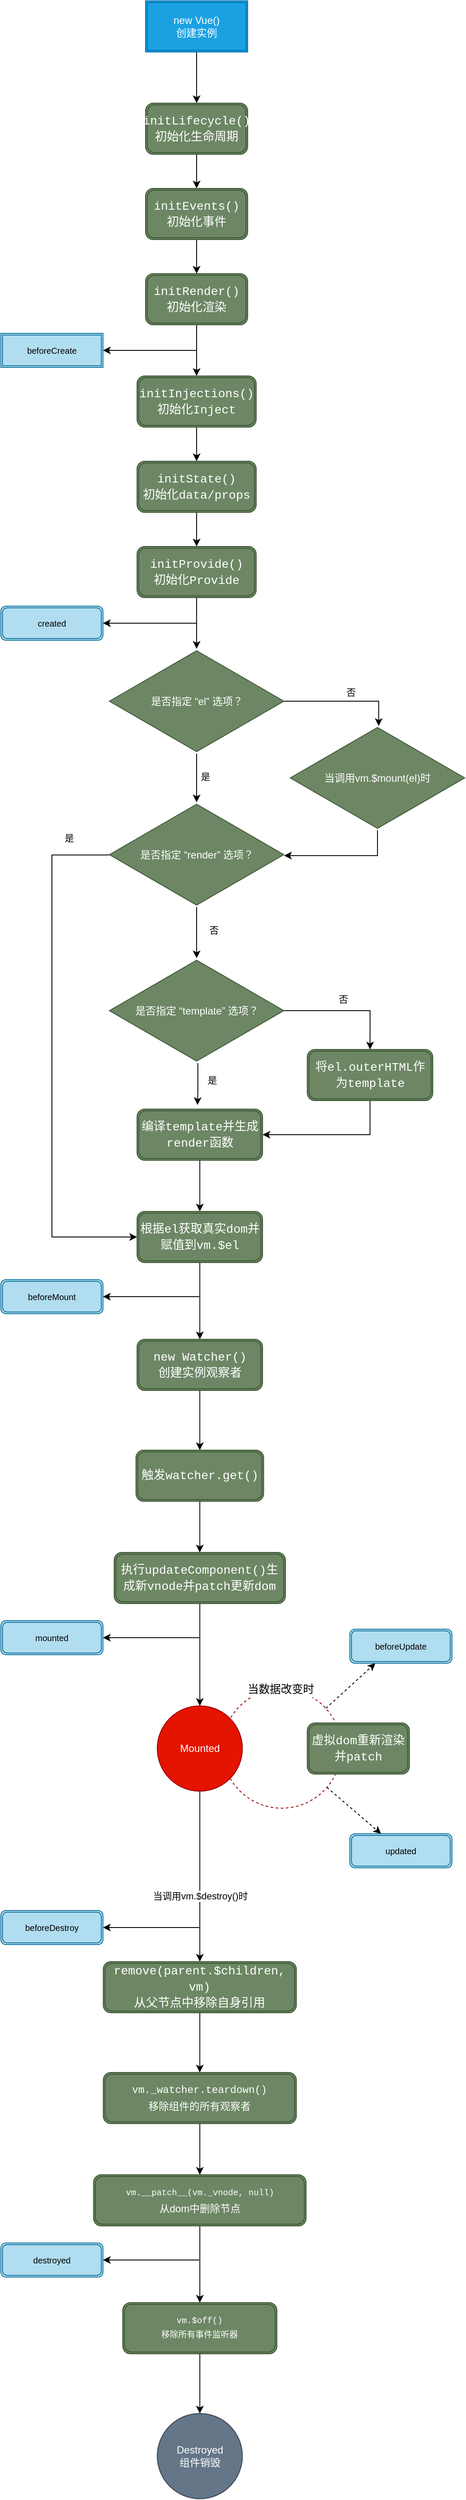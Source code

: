 <mxfile version="14.6.12" type="github">
  <diagram id="EXSK7UW9LjUbuVWIK-7f" name="Page-1">
    <mxGraphModel dx="620" dy="385" grid="1" gridSize="10" guides="1" tooltips="1" connect="1" arrows="1" fold="1" page="1" pageScale="1" pageWidth="827" pageHeight="3069" math="0" shadow="0">
      <root>
        <mxCell id="0" />
        <mxCell id="1" parent="0" />
        <mxCell id="JnirWKJu8oiId7rXM8OC-77" style="edgeStyle=none;rounded=0;orthogonalLoop=1;jettySize=auto;html=1;entryX=0.25;entryY=1;entryDx=0;entryDy=0;dashed=1;" edge="1" parent="1" source="JnirWKJu8oiId7rXM8OC-71" target="JnirWKJu8oiId7rXM8OC-74">
          <mxGeometry relative="1" as="geometry" />
        </mxCell>
        <mxCell id="JnirWKJu8oiId7rXM8OC-81" style="edgeStyle=none;rounded=0;orthogonalLoop=1;jettySize=auto;html=1;dashed=1;" edge="1" parent="1" source="JnirWKJu8oiId7rXM8OC-71" target="JnirWKJu8oiId7rXM8OC-80">
          <mxGeometry relative="1" as="geometry" />
        </mxCell>
        <mxCell id="JnirWKJu8oiId7rXM8OC-71" value="" style="ellipse;whiteSpace=wrap;html=1;aspect=fixed;shadow=0;glass=0;sketch=0;strokeColor=#990000;dashed=1;" vertex="1" parent="1">
          <mxGeometry x="410" y="2040" width="140" height="140" as="geometry" />
        </mxCell>
        <mxCell id="JnirWKJu8oiId7rXM8OC-3" style="rounded=0;orthogonalLoop=1;jettySize=auto;html=1;exitX=0.5;exitY=1;exitDx=0;exitDy=0;entryX=0.5;entryY=0;entryDx=0;entryDy=0;" edge="1" parent="1" source="JnirWKJu8oiId7rXM8OC-1" target="JnirWKJu8oiId7rXM8OC-2">
          <mxGeometry relative="1" as="geometry" />
        </mxCell>
        <mxCell id="JnirWKJu8oiId7rXM8OC-1" value="new Vue()&lt;br&gt;创建实例" style="shape=ext;double=1;rounded=0;whiteSpace=wrap;html=1;fillColor=#1ba1e2;strokeColor=#006EAF;fontColor=#ffffff;" vertex="1" parent="1">
          <mxGeometry x="320" y="60" width="120" height="60" as="geometry" />
        </mxCell>
        <mxCell id="JnirWKJu8oiId7rXM8OC-5" style="edgeStyle=none;rounded=0;orthogonalLoop=1;jettySize=auto;html=1;exitX=0.5;exitY=1;exitDx=0;exitDy=0;entryX=0.5;entryY=0;entryDx=0;entryDy=0;" edge="1" parent="1" source="JnirWKJu8oiId7rXM8OC-2" target="JnirWKJu8oiId7rXM8OC-4">
          <mxGeometry relative="1" as="geometry" />
        </mxCell>
        <mxCell id="JnirWKJu8oiId7rXM8OC-2" value="&lt;div style=&quot;font-family: &amp;#34;consolas&amp;#34; , &amp;#34;courier new&amp;#34; , monospace ; font-size: 14px ; line-height: 19px&quot;&gt;&lt;font&gt;initLifecycle()&lt;/font&gt;&lt;/div&gt;&lt;div style=&quot;font-family: &amp;#34;consolas&amp;#34; , &amp;#34;courier new&amp;#34; , monospace ; font-size: 14px ; line-height: 19px&quot;&gt;&lt;font&gt;初始化生命周期&lt;/font&gt;&lt;/div&gt;" style="shape=ext;double=1;rounded=1;whiteSpace=wrap;html=1;fillColor=#6d8764;strokeColor=#3A5431;fontColor=#ffffff;" vertex="1" parent="1">
          <mxGeometry x="320" y="180" width="120" height="60" as="geometry" />
        </mxCell>
        <mxCell id="JnirWKJu8oiId7rXM8OC-7" style="edgeStyle=none;rounded=0;orthogonalLoop=1;jettySize=auto;html=1;exitX=0.5;exitY=1;exitDx=0;exitDy=0;" edge="1" parent="1" source="JnirWKJu8oiId7rXM8OC-4" target="JnirWKJu8oiId7rXM8OC-6">
          <mxGeometry relative="1" as="geometry" />
        </mxCell>
        <mxCell id="JnirWKJu8oiId7rXM8OC-4" value="&lt;div style=&quot;font-family: &amp;#34;consolas&amp;#34; , &amp;#34;courier new&amp;#34; , monospace ; font-size: 14px ; line-height: 19px&quot;&gt;&lt;font&gt;initEvents()&lt;/font&gt;&lt;/div&gt;&lt;div style=&quot;font-family: &amp;#34;consolas&amp;#34; , &amp;#34;courier new&amp;#34; , monospace ; font-size: 14px ; line-height: 19px&quot;&gt;&lt;font&gt;初始化事件&lt;/font&gt;&lt;/div&gt;" style="shape=ext;double=1;rounded=1;whiteSpace=wrap;html=1;fillColor=#6d8764;strokeColor=#3A5431;fontColor=#ffffff;" vertex="1" parent="1">
          <mxGeometry x="320" y="280" width="120" height="60" as="geometry" />
        </mxCell>
        <mxCell id="JnirWKJu8oiId7rXM8OC-9" style="edgeStyle=none;rounded=0;orthogonalLoop=1;jettySize=auto;html=1;exitX=0.5;exitY=1;exitDx=0;exitDy=0;entryX=0.5;entryY=0;entryDx=0;entryDy=0;" edge="1" parent="1" source="JnirWKJu8oiId7rXM8OC-6" target="JnirWKJu8oiId7rXM8OC-8">
          <mxGeometry relative="1" as="geometry" />
        </mxCell>
        <mxCell id="JnirWKJu8oiId7rXM8OC-6" value="&lt;div style=&quot;font-family: &amp;#34;consolas&amp;#34; , &amp;#34;courier new&amp;#34; , monospace ; font-size: 14px ; line-height: 19px&quot;&gt;&lt;font&gt;initRender()&lt;/font&gt;&lt;/div&gt;&lt;div style=&quot;font-family: &amp;#34;consolas&amp;#34; , &amp;#34;courier new&amp;#34; , monospace ; font-size: 14px ; line-height: 19px&quot;&gt;&lt;font&gt;初始化渲染&lt;/font&gt;&lt;/div&gt;" style="shape=ext;double=1;rounded=1;whiteSpace=wrap;html=1;fillColor=#6d8764;strokeColor=#3A5431;fontColor=#ffffff;" vertex="1" parent="1">
          <mxGeometry x="320" y="380" width="120" height="60" as="geometry" />
        </mxCell>
        <mxCell id="JnirWKJu8oiId7rXM8OC-14" style="edgeStyle=none;rounded=0;orthogonalLoop=1;jettySize=auto;html=1;exitX=0.5;exitY=1;exitDx=0;exitDy=0;entryX=0.5;entryY=0;entryDx=0;entryDy=0;" edge="1" parent="1" source="JnirWKJu8oiId7rXM8OC-8" target="JnirWKJu8oiId7rXM8OC-13">
          <mxGeometry relative="1" as="geometry" />
        </mxCell>
        <mxCell id="JnirWKJu8oiId7rXM8OC-8" value="&lt;div style=&quot;font-family: &amp;#34;consolas&amp;#34; , &amp;#34;courier new&amp;#34; , monospace ; font-size: 14px ; line-height: 19px&quot;&gt;&lt;font&gt;initInjections()&lt;/font&gt;&lt;/div&gt;&lt;div style=&quot;font-family: &amp;#34;consolas&amp;#34; , &amp;#34;courier new&amp;#34; , monospace ; font-size: 14px ; line-height: 19px&quot;&gt;&lt;font&gt;初始化Inject&lt;/font&gt;&lt;/div&gt;" style="shape=ext;double=1;rounded=1;whiteSpace=wrap;html=1;fillColor=#6d8764;strokeColor=#3A5431;fontColor=#ffffff;" vertex="1" parent="1">
          <mxGeometry x="310" y="500" width="140" height="60" as="geometry" />
        </mxCell>
        <mxCell id="JnirWKJu8oiId7rXM8OC-10" value="" style="endArrow=classic;html=1;" edge="1" parent="1">
          <mxGeometry width="50" height="50" relative="1" as="geometry">
            <mxPoint x="380" y="470" as="sourcePoint" />
            <mxPoint x="270" y="470" as="targetPoint" />
          </mxGeometry>
        </mxCell>
        <mxCell id="JnirWKJu8oiId7rXM8OC-12" value="&lt;font size=&quot;1&quot;&gt;beforeCreate&lt;/font&gt;" style="shape=ext;double=1;rounded=0;whiteSpace=wrap;html=1;strokeColor=#10739e;fillColor=#b1ddf0;" vertex="1" parent="1">
          <mxGeometry x="150" y="450" width="120" height="40" as="geometry" />
        </mxCell>
        <mxCell id="JnirWKJu8oiId7rXM8OC-16" style="edgeStyle=none;rounded=0;orthogonalLoop=1;jettySize=auto;html=1;exitX=0.5;exitY=1;exitDx=0;exitDy=0;entryX=0.5;entryY=0;entryDx=0;entryDy=0;" edge="1" parent="1" source="JnirWKJu8oiId7rXM8OC-13" target="JnirWKJu8oiId7rXM8OC-15">
          <mxGeometry relative="1" as="geometry" />
        </mxCell>
        <mxCell id="JnirWKJu8oiId7rXM8OC-13" value="&lt;div style=&quot;font-family: &amp;#34;consolas&amp;#34; , &amp;#34;courier new&amp;#34; , monospace ; font-size: 14px ; line-height: 19px&quot;&gt;&lt;font&gt;initState()&lt;/font&gt;&lt;/div&gt;&lt;div style=&quot;font-family: &amp;#34;consolas&amp;#34; , &amp;#34;courier new&amp;#34; , monospace ; font-size: 14px ; line-height: 19px&quot;&gt;&lt;font&gt;初始化data/props&lt;/font&gt;&lt;/div&gt;" style="shape=ext;double=1;rounded=1;whiteSpace=wrap;html=1;fillColor=#6d8764;strokeColor=#3A5431;fontColor=#ffffff;" vertex="1" parent="1">
          <mxGeometry x="310" y="600" width="140" height="60" as="geometry" />
        </mxCell>
        <mxCell id="JnirWKJu8oiId7rXM8OC-23" style="edgeStyle=none;rounded=0;orthogonalLoop=1;jettySize=auto;html=1;exitX=0.5;exitY=1;exitDx=0;exitDy=0;entryX=0.5;entryY=0;entryDx=0;entryDy=0;entryPerimeter=0;" edge="1" parent="1" source="JnirWKJu8oiId7rXM8OC-15" target="JnirWKJu8oiId7rXM8OC-22">
          <mxGeometry relative="1" as="geometry" />
        </mxCell>
        <mxCell id="JnirWKJu8oiId7rXM8OC-15" value="&lt;div style=&quot;font-family: &amp;#34;consolas&amp;#34; , &amp;#34;courier new&amp;#34; , monospace ; font-size: 14px ; line-height: 19px&quot;&gt;&lt;font&gt;initProvide()&lt;/font&gt;&lt;/div&gt;&lt;div style=&quot;font-family: &amp;#34;consolas&amp;#34; , &amp;#34;courier new&amp;#34; , monospace ; font-size: 14px ; line-height: 19px&quot;&gt;&lt;font&gt;初始化Provide&lt;/font&gt;&lt;/div&gt;" style="shape=ext;double=1;rounded=1;whiteSpace=wrap;html=1;fillColor=#6d8764;strokeColor=#3A5431;fontColor=#ffffff;" vertex="1" parent="1">
          <mxGeometry x="310" y="700" width="140" height="60" as="geometry" />
        </mxCell>
        <mxCell id="JnirWKJu8oiId7rXM8OC-19" value="" style="endArrow=classic;html=1;" edge="1" parent="1">
          <mxGeometry width="50" height="50" relative="1" as="geometry">
            <mxPoint x="380" y="790" as="sourcePoint" />
            <mxPoint x="270" y="790" as="targetPoint" />
          </mxGeometry>
        </mxCell>
        <mxCell id="JnirWKJu8oiId7rXM8OC-20" value="&lt;font size=&quot;1&quot;&gt;created&lt;/font&gt;" style="shape=ext;double=1;rounded=1;whiteSpace=wrap;html=1;strokeColor=#10739e;fillColor=#b1ddf0;" vertex="1" parent="1">
          <mxGeometry x="150" y="770" width="120" height="40" as="geometry" />
        </mxCell>
        <mxCell id="JnirWKJu8oiId7rXM8OC-25" style="edgeStyle=none;rounded=0;orthogonalLoop=1;jettySize=auto;html=1;entryX=0.5;entryY=0.001;entryDx=0;entryDy=0;entryPerimeter=0;" edge="1" parent="1" source="JnirWKJu8oiId7rXM8OC-22" target="JnirWKJu8oiId7rXM8OC-24">
          <mxGeometry relative="1" as="geometry" />
        </mxCell>
        <mxCell id="JnirWKJu8oiId7rXM8OC-26" value="是" style="edgeLabel;html=1;align=center;verticalAlign=middle;resizable=0;points=[];" vertex="1" connectable="0" parent="JnirWKJu8oiId7rXM8OC-25">
          <mxGeometry x="-0.433" relative="1" as="geometry">
            <mxPoint x="10" y="11" as="offset" />
          </mxGeometry>
        </mxCell>
        <mxCell id="JnirWKJu8oiId7rXM8OC-28" style="edgeStyle=orthogonalEdgeStyle;rounded=0;orthogonalLoop=1;jettySize=auto;html=1;entryX=0.507;entryY=0.005;entryDx=0;entryDy=0;entryPerimeter=0;" edge="1" parent="1" source="JnirWKJu8oiId7rXM8OC-22" target="JnirWKJu8oiId7rXM8OC-29">
          <mxGeometry relative="1" as="geometry">
            <mxPoint x="580" y="882" as="targetPoint" />
          </mxGeometry>
        </mxCell>
        <mxCell id="JnirWKJu8oiId7rXM8OC-30" value="否" style="edgeLabel;html=1;align=center;verticalAlign=middle;resizable=0;points=[];" vertex="1" connectable="0" parent="JnirWKJu8oiId7rXM8OC-28">
          <mxGeometry x="0.112" relative="1" as="geometry">
            <mxPoint y="-11" as="offset" />
          </mxGeometry>
        </mxCell>
        <mxCell id="JnirWKJu8oiId7rXM8OC-22" value="是否指定 “el” 选项？" style="html=1;whiteSpace=wrap;aspect=fixed;shape=isoRectangle;strokeColor=#3A5431;fillColor=#6d8764;fontColor=#ffffff;" vertex="1" parent="1">
          <mxGeometry x="277.5" y="820" width="205" height="123" as="geometry" />
        </mxCell>
        <mxCell id="JnirWKJu8oiId7rXM8OC-45" value="否" style="edgeStyle=none;rounded=0;orthogonalLoop=1;jettySize=auto;html=1;" edge="1" parent="1" source="JnirWKJu8oiId7rXM8OC-24" target="JnirWKJu8oiId7rXM8OC-36">
          <mxGeometry x="-0.1" y="20" relative="1" as="geometry">
            <mxPoint as="offset" />
          </mxGeometry>
        </mxCell>
        <mxCell id="JnirWKJu8oiId7rXM8OC-51" style="edgeStyle=orthogonalEdgeStyle;rounded=0;orthogonalLoop=1;jettySize=auto;html=1;entryX=0;entryY=0.5;entryDx=0;entryDy=0;exitX=0;exitY=0.503;exitDx=0;exitDy=0;exitPerimeter=0;" edge="1" parent="1" source="JnirWKJu8oiId7rXM8OC-24" target="JnirWKJu8oiId7rXM8OC-50">
          <mxGeometry relative="1" as="geometry">
            <Array as="points">
              <mxPoint x="210" y="1062" />
              <mxPoint x="210" y="1510" />
            </Array>
          </mxGeometry>
        </mxCell>
        <mxCell id="JnirWKJu8oiId7rXM8OC-52" value="是" style="edgeLabel;html=1;align=center;verticalAlign=middle;resizable=0;points=[];" vertex="1" connectable="0" parent="JnirWKJu8oiId7rXM8OC-51">
          <mxGeometry x="-0.476" y="1" relative="1" as="geometry">
            <mxPoint x="19" y="-114" as="offset" />
          </mxGeometry>
        </mxCell>
        <mxCell id="JnirWKJu8oiId7rXM8OC-24" value="是否指定 “render” 选项？" style="html=1;whiteSpace=wrap;aspect=fixed;shape=isoRectangle;strokeColor=#3A5431;fillColor=#6d8764;fontColor=#ffffff;" vertex="1" parent="1">
          <mxGeometry x="277.5" y="1000" width="205" height="123" as="geometry" />
        </mxCell>
        <mxCell id="JnirWKJu8oiId7rXM8OC-31" style="edgeStyle=orthogonalEdgeStyle;rounded=0;orthogonalLoop=1;jettySize=auto;html=1;entryX=1.001;entryY=0.509;entryDx=0;entryDy=0;entryPerimeter=0;" edge="1" parent="1" source="JnirWKJu8oiId7rXM8OC-29" target="JnirWKJu8oiId7rXM8OC-24">
          <mxGeometry relative="1" as="geometry">
            <mxPoint x="530" y="1060" as="targetPoint" />
            <Array as="points">
              <mxPoint x="593" y="1063" />
            </Array>
          </mxGeometry>
        </mxCell>
        <mxCell id="JnirWKJu8oiId7rXM8OC-29" value="当调用vm.$mount(el)时" style="html=1;whiteSpace=wrap;aspect=fixed;shape=isoRectangle;strokeColor=#3A5431;fillColor=#6d8764;fontColor=#ffffff;" vertex="1" parent="1">
          <mxGeometry x="490" y="910" width="205" height="123" as="geometry" />
        </mxCell>
        <mxCell id="JnirWKJu8oiId7rXM8OC-38" value="是" style="rounded=0;orthogonalLoop=1;jettySize=auto;html=1;entryX=0.505;entryY=-0.007;entryDx=0;entryDy=0;entryPerimeter=0;" edge="1" parent="1">
          <mxGeometry x="-0.186" y="16" relative="1" as="geometry">
            <mxPoint x="381.5" y="1306" as="sourcePoint" />
            <mxPoint x="381.025" y="1355.139" as="targetPoint" />
            <Array as="points">
              <mxPoint x="381.5" y="1336" />
            </Array>
            <mxPoint as="offset" />
          </mxGeometry>
        </mxCell>
        <mxCell id="JnirWKJu8oiId7rXM8OC-47" style="edgeStyle=orthogonalEdgeStyle;rounded=0;orthogonalLoop=1;jettySize=auto;html=1;entryX=0.5;entryY=0;entryDx=0;entryDy=0;" edge="1" parent="1" source="JnirWKJu8oiId7rXM8OC-36" target="JnirWKJu8oiId7rXM8OC-40">
          <mxGeometry relative="1" as="geometry" />
        </mxCell>
        <mxCell id="JnirWKJu8oiId7rXM8OC-48" value="否" style="edgeLabel;html=1;align=center;verticalAlign=middle;resizable=0;points=[];" vertex="1" connectable="0" parent="JnirWKJu8oiId7rXM8OC-47">
          <mxGeometry x="-0.058" y="2" relative="1" as="geometry">
            <mxPoint y="-12" as="offset" />
          </mxGeometry>
        </mxCell>
        <mxCell id="JnirWKJu8oiId7rXM8OC-36" value="是否指定 “template” 选项？" style="html=1;whiteSpace=wrap;aspect=fixed;shape=isoRectangle;strokeColor=#3A5431;fillColor=#6d8764;fontColor=#ffffff;" vertex="1" parent="1">
          <mxGeometry x="277.5" y="1183" width="205" height="123" as="geometry" />
        </mxCell>
        <mxCell id="JnirWKJu8oiId7rXM8OC-49" style="edgeStyle=orthogonalEdgeStyle;rounded=0;orthogonalLoop=1;jettySize=auto;html=1;entryX=1;entryY=0.5;entryDx=0;entryDy=0;" edge="1" parent="1" source="JnirWKJu8oiId7rXM8OC-40" target="JnirWKJu8oiId7rXM8OC-44">
          <mxGeometry relative="1" as="geometry">
            <Array as="points">
              <mxPoint x="584" y="1390" />
            </Array>
          </mxGeometry>
        </mxCell>
        <mxCell id="JnirWKJu8oiId7rXM8OC-40" value="&lt;div style=&quot;font-family: &amp;#34;consolas&amp;#34; , &amp;#34;courier new&amp;#34; , monospace ; font-size: 14px ; line-height: 19px&quot;&gt;将el.outerHTML作为template&lt;/div&gt;" style="shape=ext;double=1;rounded=1;whiteSpace=wrap;html=1;fillColor=#6d8764;strokeColor=#3A5431;fontColor=#ffffff;" vertex="1" parent="1">
          <mxGeometry x="510" y="1290" width="147.5" height="60" as="geometry" />
        </mxCell>
        <mxCell id="JnirWKJu8oiId7rXM8OC-53" style="edgeStyle=orthogonalEdgeStyle;rounded=0;orthogonalLoop=1;jettySize=auto;html=1;entryX=0.5;entryY=0;entryDx=0;entryDy=0;" edge="1" parent="1" source="JnirWKJu8oiId7rXM8OC-44" target="JnirWKJu8oiId7rXM8OC-50">
          <mxGeometry relative="1" as="geometry" />
        </mxCell>
        <mxCell id="JnirWKJu8oiId7rXM8OC-44" value="&lt;div style=&quot;font-family: &amp;#34;consolas&amp;#34; , &amp;#34;courier new&amp;#34; , monospace ; font-size: 14px ; line-height: 19px&quot;&gt;编译template并生成render函数&lt;/div&gt;" style="shape=ext;double=1;rounded=1;whiteSpace=wrap;html=1;fillColor=#6d8764;strokeColor=#3A5431;fontColor=#ffffff;" vertex="1" parent="1">
          <mxGeometry x="310" y="1360" width="147.5" height="60" as="geometry" />
        </mxCell>
        <mxCell id="JnirWKJu8oiId7rXM8OC-55" style="edgeStyle=orthogonalEdgeStyle;rounded=0;orthogonalLoop=1;jettySize=auto;html=1;entryX=0.5;entryY=0;entryDx=0;entryDy=0;" edge="1" parent="1" source="JnirWKJu8oiId7rXM8OC-50" target="JnirWKJu8oiId7rXM8OC-54">
          <mxGeometry relative="1" as="geometry" />
        </mxCell>
        <mxCell id="JnirWKJu8oiId7rXM8OC-50" value="&lt;div style=&quot;font-family: &amp;#34;consolas&amp;#34; , &amp;#34;courier new&amp;#34; , monospace ; font-size: 14px ; line-height: 19px&quot;&gt;根据el获取真实dom并赋值到vm.$el&lt;/div&gt;" style="shape=ext;double=1;rounded=1;whiteSpace=wrap;html=1;fillColor=#6d8764;strokeColor=#3A5431;fontColor=#ffffff;" vertex="1" parent="1">
          <mxGeometry x="310" y="1480" width="147.5" height="60" as="geometry" />
        </mxCell>
        <mxCell id="JnirWKJu8oiId7rXM8OC-62" style="edgeStyle=orthogonalEdgeStyle;rounded=0;orthogonalLoop=1;jettySize=auto;html=1;entryX=0.5;entryY=0;entryDx=0;entryDy=0;" edge="1" parent="1" source="JnirWKJu8oiId7rXM8OC-54" target="JnirWKJu8oiId7rXM8OC-61">
          <mxGeometry relative="1" as="geometry" />
        </mxCell>
        <mxCell id="JnirWKJu8oiId7rXM8OC-54" value="&lt;div style=&quot;font-family: &amp;#34;consolas&amp;#34; , &amp;#34;courier new&amp;#34; , monospace ; font-size: 14px ; line-height: 19px&quot;&gt;new Watcher()&lt;br&gt;创建实例观察者&lt;/div&gt;" style="shape=ext;double=1;rounded=1;whiteSpace=wrap;html=1;fillColor=#6d8764;strokeColor=#3A5431;fontColor=#ffffff;" vertex="1" parent="1">
          <mxGeometry x="310" y="1630" width="147.5" height="60" as="geometry" />
        </mxCell>
        <mxCell id="JnirWKJu8oiId7rXM8OC-57" value="" style="endArrow=classic;html=1;" edge="1" parent="1">
          <mxGeometry width="50" height="50" relative="1" as="geometry">
            <mxPoint x="383" y="1580" as="sourcePoint" />
            <mxPoint x="270" y="1580" as="targetPoint" />
          </mxGeometry>
        </mxCell>
        <mxCell id="JnirWKJu8oiId7rXM8OC-58" value="&lt;font size=&quot;1&quot;&gt;beforeMount&lt;/font&gt;" style="shape=ext;double=1;rounded=1;whiteSpace=wrap;html=1;strokeColor=#10739e;fillColor=#b1ddf0;" vertex="1" parent="1">
          <mxGeometry x="150" y="1560" width="120" height="40" as="geometry" />
        </mxCell>
        <mxCell id="JnirWKJu8oiId7rXM8OC-64" style="edgeStyle=orthogonalEdgeStyle;rounded=0;orthogonalLoop=1;jettySize=auto;html=1;entryX=0.5;entryY=0;entryDx=0;entryDy=0;" edge="1" parent="1" source="JnirWKJu8oiId7rXM8OC-61" target="JnirWKJu8oiId7rXM8OC-63">
          <mxGeometry relative="1" as="geometry" />
        </mxCell>
        <mxCell id="JnirWKJu8oiId7rXM8OC-61" value="&lt;div style=&quot;font-family: &amp;#34;consolas&amp;#34; , &amp;#34;courier new&amp;#34; , monospace ; font-size: 14px ; line-height: 19px&quot;&gt;触发watcher.get()&lt;br&gt;&lt;/div&gt;" style="shape=ext;double=1;rounded=1;whiteSpace=wrap;html=1;fillColor=#6d8764;strokeColor=#3A5431;fontColor=#ffffff;" vertex="1" parent="1">
          <mxGeometry x="308.75" y="1760" width="150" height="60" as="geometry" />
        </mxCell>
        <mxCell id="JnirWKJu8oiId7rXM8OC-70" style="edgeStyle=orthogonalEdgeStyle;rounded=0;orthogonalLoop=1;jettySize=auto;html=1;entryX=0.5;entryY=0;entryDx=0;entryDy=0;" edge="1" parent="1" source="JnirWKJu8oiId7rXM8OC-63" target="JnirWKJu8oiId7rXM8OC-69">
          <mxGeometry relative="1" as="geometry" />
        </mxCell>
        <mxCell id="JnirWKJu8oiId7rXM8OC-63" value="&lt;div style=&quot;font-family: &amp;#34;consolas&amp;#34; , &amp;#34;courier new&amp;#34; , monospace ; font-size: 14px ; line-height: 19px&quot;&gt;执行updateComponent()生成新vnode并patch更新dom&lt;br&gt;&lt;/div&gt;" style="shape=ext;double=1;rounded=1;whiteSpace=wrap;html=1;fillColor=#6d8764;strokeColor=#3A5431;fontColor=#ffffff;" vertex="1" parent="1">
          <mxGeometry x="283.13" y="1880" width="201.25" height="60" as="geometry" />
        </mxCell>
        <mxCell id="JnirWKJu8oiId7rXM8OC-67" value="" style="endArrow=classic;html=1;" edge="1" parent="1">
          <mxGeometry width="50" height="50" relative="1" as="geometry">
            <mxPoint x="383" y="1980" as="sourcePoint" />
            <mxPoint x="270" y="1980" as="targetPoint" />
          </mxGeometry>
        </mxCell>
        <mxCell id="JnirWKJu8oiId7rXM8OC-68" value="&lt;font size=&quot;1&quot;&gt;mounted&lt;/font&gt;" style="shape=ext;double=1;rounded=1;whiteSpace=wrap;html=1;strokeColor=#10739e;fillColor=#b1ddf0;" vertex="1" parent="1">
          <mxGeometry x="150" y="1960" width="120" height="40" as="geometry" />
        </mxCell>
        <mxCell id="JnirWKJu8oiId7rXM8OC-84" style="edgeStyle=none;rounded=0;orthogonalLoop=1;jettySize=auto;html=1;entryX=0.5;entryY=0;entryDx=0;entryDy=0;" edge="1" parent="1" source="JnirWKJu8oiId7rXM8OC-69" target="JnirWKJu8oiId7rXM8OC-82">
          <mxGeometry relative="1" as="geometry" />
        </mxCell>
        <mxCell id="JnirWKJu8oiId7rXM8OC-85" value="当调用vm.$destroy()时" style="edgeLabel;html=1;align=center;verticalAlign=middle;resizable=0;points=[];" vertex="1" connectable="0" parent="JnirWKJu8oiId7rXM8OC-84">
          <mxGeometry x="-0.265" relative="1" as="geometry">
            <mxPoint y="49" as="offset" />
          </mxGeometry>
        </mxCell>
        <mxCell id="JnirWKJu8oiId7rXM8OC-69" value="Mounted" style="ellipse;whiteSpace=wrap;html=1;aspect=fixed;shadow=0;glass=0;sketch=0;fillColor=#e51400;fontColor=#ffffff;strokeColor=#990000;" vertex="1" parent="1">
          <mxGeometry x="333.76" y="2060" width="100" height="100" as="geometry" />
        </mxCell>
        <mxCell id="JnirWKJu8oiId7rXM8OC-72" value="&lt;font style=&quot;font-size: 13px&quot;&gt;当数据改变时&lt;/font&gt;" style="text;html=1;strokeColor=none;align=center;verticalAlign=middle;whiteSpace=wrap;rounded=0;shadow=0;glass=0;dashed=1;sketch=0;fillColor=#FFFFFF;" vertex="1" parent="1">
          <mxGeometry x="433.76" y="2030" width="90" height="20" as="geometry" />
        </mxCell>
        <mxCell id="JnirWKJu8oiId7rXM8OC-74" value="&lt;font size=&quot;1&quot;&gt;beforeUpdate&lt;/font&gt;" style="shape=ext;double=1;rounded=1;whiteSpace=wrap;html=1;strokeColor=#10739e;fillColor=#b1ddf0;" vertex="1" parent="1">
          <mxGeometry x="560" y="1970" width="120" height="40" as="geometry" />
        </mxCell>
        <mxCell id="JnirWKJu8oiId7rXM8OC-78" value="&lt;div style=&quot;font-family: &amp;#34;consolas&amp;#34; , &amp;#34;courier new&amp;#34; , monospace ; font-size: 14px ; line-height: 19px&quot;&gt;虚拟dom重新渲染并patch&lt;/div&gt;" style="shape=ext;double=1;rounded=1;whiteSpace=wrap;html=1;fillColor=#6d8764;strokeColor=#3A5431;fontColor=#ffffff;" vertex="1" parent="1">
          <mxGeometry x="510" y="2080" width="120" height="60" as="geometry" />
        </mxCell>
        <mxCell id="JnirWKJu8oiId7rXM8OC-80" value="&lt;font size=&quot;1&quot;&gt;updated&lt;/font&gt;" style="shape=ext;double=1;rounded=1;whiteSpace=wrap;html=1;strokeColor=#10739e;fillColor=#b1ddf0;" vertex="1" parent="1">
          <mxGeometry x="560" y="2210" width="120" height="40" as="geometry" />
        </mxCell>
        <mxCell id="JnirWKJu8oiId7rXM8OC-90" style="edgeStyle=none;rounded=0;orthogonalLoop=1;jettySize=auto;html=1;entryX=0.5;entryY=0;entryDx=0;entryDy=0;" edge="1" parent="1" source="JnirWKJu8oiId7rXM8OC-82" target="JnirWKJu8oiId7rXM8OC-89">
          <mxGeometry relative="1" as="geometry" />
        </mxCell>
        <mxCell id="JnirWKJu8oiId7rXM8OC-82" value="&lt;div style=&quot;font-family: &amp;#34;consolas&amp;#34; , &amp;#34;courier new&amp;#34; , monospace ; font-size: 14px ; line-height: 19px&quot;&gt;remove(parent.$children, vm)&lt;br&gt;从父节点中移除自身引用&lt;/div&gt;" style="shape=ext;double=1;rounded=1;whiteSpace=wrap;html=1;fillColor=#6d8764;strokeColor=#3A5431;fontColor=#ffffff;" vertex="1" parent="1">
          <mxGeometry x="270.32" y="2360" width="226.87" height="60" as="geometry" />
        </mxCell>
        <mxCell id="JnirWKJu8oiId7rXM8OC-87" value="" style="endArrow=classic;html=1;" edge="1" parent="1">
          <mxGeometry width="50" height="50" relative="1" as="geometry">
            <mxPoint x="383" y="2320" as="sourcePoint" />
            <mxPoint x="270" y="2320" as="targetPoint" />
          </mxGeometry>
        </mxCell>
        <mxCell id="JnirWKJu8oiId7rXM8OC-88" value="&lt;font size=&quot;1&quot;&gt;beforeDestroy&lt;/font&gt;" style="shape=ext;double=1;rounded=1;whiteSpace=wrap;html=1;strokeColor=#10739e;fillColor=#b1ddf0;" vertex="1" parent="1">
          <mxGeometry x="150" y="2300" width="120" height="40" as="geometry" />
        </mxCell>
        <mxCell id="JnirWKJu8oiId7rXM8OC-92" style="edgeStyle=none;rounded=0;orthogonalLoop=1;jettySize=auto;html=1;entryX=0.5;entryY=0;entryDx=0;entryDy=0;" edge="1" parent="1" source="JnirWKJu8oiId7rXM8OC-89" target="JnirWKJu8oiId7rXM8OC-91">
          <mxGeometry relative="1" as="geometry" />
        </mxCell>
        <mxCell id="JnirWKJu8oiId7rXM8OC-89" value="&lt;div style=&quot;line-height: 19px&quot;&gt;&lt;font face=&quot;consolas, courier new, monospace&quot;&gt;vm._watcher.teardown()&lt;br&gt;&lt;/font&gt;移除组件的所有观察者&lt;/div&gt;" style="shape=ext;double=1;rounded=1;whiteSpace=wrap;html=1;fillColor=#6d8764;strokeColor=#3A5431;fontColor=#ffffff;" vertex="1" parent="1">
          <mxGeometry x="270.32" y="2490" width="226.87" height="60" as="geometry" />
        </mxCell>
        <mxCell id="JnirWKJu8oiId7rXM8OC-94" style="edgeStyle=none;rounded=0;orthogonalLoop=1;jettySize=auto;html=1;entryX=0.5;entryY=0;entryDx=0;entryDy=0;" edge="1" parent="1" source="JnirWKJu8oiId7rXM8OC-91" target="JnirWKJu8oiId7rXM8OC-93">
          <mxGeometry relative="1" as="geometry" />
        </mxCell>
        <mxCell id="JnirWKJu8oiId7rXM8OC-91" value="&lt;div style=&quot;line-height: 19px&quot;&gt;&lt;font face=&quot;consolas, courier new, monospace&quot; size=&quot;1&quot;&gt;vm.__patch__(vm._vnode, null)&lt;br&gt;&lt;/font&gt;从dom中删除节点&lt;/div&gt;" style="shape=ext;double=1;rounded=1;whiteSpace=wrap;html=1;fillColor=#6d8764;strokeColor=#3A5431;fontColor=#ffffff;" vertex="1" parent="1">
          <mxGeometry x="258.93" y="2610" width="249.67" height="60" as="geometry" />
        </mxCell>
        <mxCell id="JnirWKJu8oiId7rXM8OC-101" style="edgeStyle=none;rounded=0;orthogonalLoop=1;jettySize=auto;html=1;entryX=0.5;entryY=0;entryDx=0;entryDy=0;" edge="1" parent="1" source="JnirWKJu8oiId7rXM8OC-93" target="JnirWKJu8oiId7rXM8OC-98">
          <mxGeometry relative="1" as="geometry" />
        </mxCell>
        <mxCell id="JnirWKJu8oiId7rXM8OC-93" value="&lt;font face=&quot;consolas, courier new, monospace&quot; size=&quot;1&quot;&gt;vm.$off()&lt;br&gt;&lt;/font&gt;&lt;div style=&quot;line-height: 19px&quot;&gt;&lt;font face=&quot;consolas, courier new, monospace&quot; size=&quot;1&quot;&gt;移除所有事件监听器&lt;/font&gt;&lt;/div&gt;" style="shape=ext;double=1;rounded=1;whiteSpace=wrap;html=1;fillColor=#6d8764;strokeColor=#3A5431;fontColor=#ffffff;" vertex="1" parent="1">
          <mxGeometry x="293.22" y="2760" width="181.09" height="60" as="geometry" />
        </mxCell>
        <mxCell id="JnirWKJu8oiId7rXM8OC-95" value="" style="endArrow=classic;html=1;" edge="1" parent="1">
          <mxGeometry width="50" height="50" relative="1" as="geometry">
            <mxPoint x="383" y="2710" as="sourcePoint" />
            <mxPoint x="270" y="2710" as="targetPoint" />
          </mxGeometry>
        </mxCell>
        <mxCell id="JnirWKJu8oiId7rXM8OC-96" value="&lt;font size=&quot;1&quot;&gt;destroyed&lt;/font&gt;" style="shape=ext;double=1;rounded=1;whiteSpace=wrap;html=1;strokeColor=#10739e;fillColor=#b1ddf0;" vertex="1" parent="1">
          <mxGeometry x="150" y="2690" width="120" height="40" as="geometry" />
        </mxCell>
        <mxCell id="JnirWKJu8oiId7rXM8OC-98" value="Destroyed&lt;br&gt;组件销毁" style="ellipse;whiteSpace=wrap;html=1;aspect=fixed;shadow=0;glass=0;sketch=0;fillColor=#647687;fontColor=#ffffff;strokeColor=#314354;" vertex="1" parent="1">
          <mxGeometry x="333.77" y="2890" width="100" height="100" as="geometry" />
        </mxCell>
      </root>
    </mxGraphModel>
  </diagram>
</mxfile>
